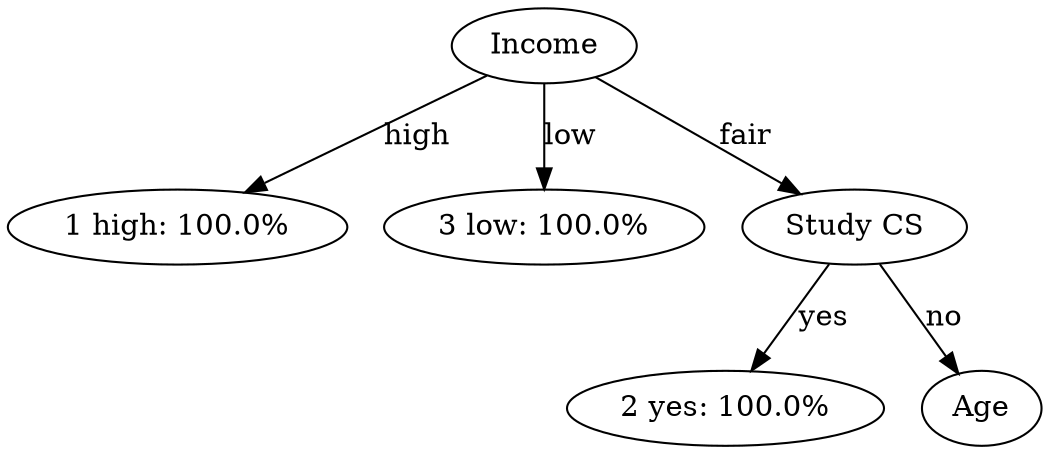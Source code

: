 digraph root {
	Income [label=Income]
	"Income-high" [label="1 high: 100.0%"]
	Income -> "Income-high" [label=high]
	"Income-low" [label="3 low: 100.0%"]
	Income -> "Income-low" [label=low]
	"Study CS" [label="Study CS"]
	"Study CS-yes" [label="2 yes: 100.0%"]
	"Study CS" -> "Study CS-yes" [label=yes]
	Age [label=Age]
	"Study CS" -> Age [label=no]
	Income -> "Study CS" [label=fair]
}
